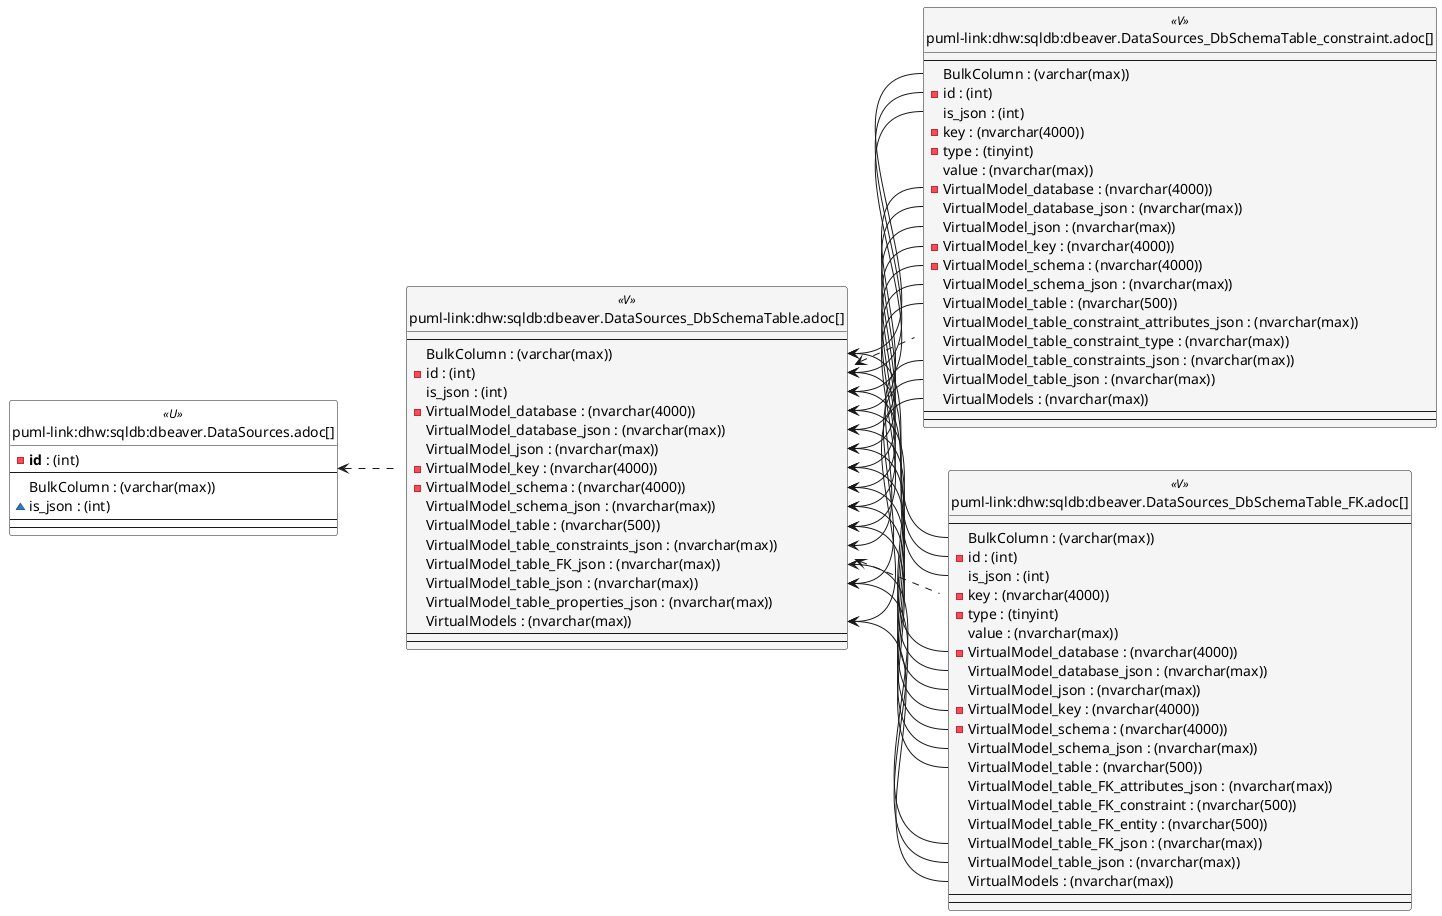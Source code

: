 @startuml
left to right direction
'top to bottom direction
hide circle
'avoide "." issues:
set namespaceSeparator none


skinparam class {
  BackgroundColor White
  BackgroundColor<<FN>> Yellow
  BackgroundColor<<FS>> Yellow
  BackgroundColor<<FT>> LightGray
  BackgroundColor<<IF>> Yellow
  BackgroundColor<<IS>> Yellow
  BackgroundColor<<P>> Aqua
  BackgroundColor<<PC>> Aqua
  BackgroundColor<<SN>> Yellow
  BackgroundColor<<SO>> SlateBlue
  BackgroundColor<<TF>> LightGray
  BackgroundColor<<TR>> Tomato
  BackgroundColor<<U>> White
  BackgroundColor<<V>> WhiteSmoke
  BackgroundColor<<X>> Aqua
  BackgroundColor<<external>> AliceBlue
}


entity "puml-link:dhw:sqldb:dbeaver.DataSources.adoc[]" as dbeaver.DataSources << U >> {
  - **id** : (int)
  --
  BulkColumn : (varchar(max))
  ~ is_json : (int)
  --
  --
}

entity "puml-link:dhw:sqldb:dbeaver.DataSources_DbSchemaTable.adoc[]" as dbeaver.DataSources_DbSchemaTable << V >> {
  --
  BulkColumn : (varchar(max))
  - id : (int)
  is_json : (int)
  - VirtualModel_database : (nvarchar(4000))
  VirtualModel_database_json : (nvarchar(max))
  VirtualModel_json : (nvarchar(max))
  - VirtualModel_key : (nvarchar(4000))
  - VirtualModel_schema : (nvarchar(4000))
  VirtualModel_schema_json : (nvarchar(max))
  VirtualModel_table : (nvarchar(500))
  VirtualModel_table_constraints_json : (nvarchar(max))
  VirtualModel_table_FK_json : (nvarchar(max))
  VirtualModel_table_json : (nvarchar(max))
  VirtualModel_table_properties_json : (nvarchar(max))
  VirtualModels : (nvarchar(max))
  --
  --
}

entity "puml-link:dhw:sqldb:dbeaver.DataSources_DbSchemaTable_constraint.adoc[]" as dbeaver.DataSources_DbSchemaTable_constraint << V >> {
  --
  BulkColumn : (varchar(max))
  - id : (int)
  is_json : (int)
  - key : (nvarchar(4000))
  - type : (tinyint)
  value : (nvarchar(max))
  - VirtualModel_database : (nvarchar(4000))
  VirtualModel_database_json : (nvarchar(max))
  VirtualModel_json : (nvarchar(max))
  - VirtualModel_key : (nvarchar(4000))
  - VirtualModel_schema : (nvarchar(4000))
  VirtualModel_schema_json : (nvarchar(max))
  VirtualModel_table : (nvarchar(500))
  VirtualModel_table_constraint_attributes_json : (nvarchar(max))
  VirtualModel_table_constraint_type : (nvarchar(max))
  VirtualModel_table_constraints_json : (nvarchar(max))
  VirtualModel_table_json : (nvarchar(max))
  VirtualModels : (nvarchar(max))
  --
  --
}

entity "puml-link:dhw:sqldb:dbeaver.DataSources_DbSchemaTable_FK.adoc[]" as dbeaver.DataSources_DbSchemaTable_FK << V >> {
  --
  BulkColumn : (varchar(max))
  - id : (int)
  is_json : (int)
  - key : (nvarchar(4000))
  - type : (tinyint)
  value : (nvarchar(max))
  - VirtualModel_database : (nvarchar(4000))
  VirtualModel_database_json : (nvarchar(max))
  VirtualModel_json : (nvarchar(max))
  - VirtualModel_key : (nvarchar(4000))
  - VirtualModel_schema : (nvarchar(4000))
  VirtualModel_schema_json : (nvarchar(max))
  VirtualModel_table : (nvarchar(500))
  VirtualModel_table_FK_attributes_json : (nvarchar(max))
  VirtualModel_table_FK_constraint : (nvarchar(500))
  VirtualModel_table_FK_entity : (nvarchar(500))
  VirtualModel_table_FK_json : (nvarchar(max))
  VirtualModel_table_json : (nvarchar(max))
  VirtualModels : (nvarchar(max))
  --
  --
}

dbeaver.DataSources <.. dbeaver.DataSources_DbSchemaTable
dbeaver.DataSources_DbSchemaTable <.. dbeaver.DataSources_DbSchemaTable_constraint
dbeaver.DataSources_DbSchemaTable <.. dbeaver.DataSources_DbSchemaTable_FK
"dbeaver.DataSources_DbSchemaTable::BulkColumn" <-- "dbeaver.DataSources_DbSchemaTable_constraint::BulkColumn"
"dbeaver.DataSources_DbSchemaTable::BulkColumn" <-- "dbeaver.DataSources_DbSchemaTable_FK::BulkColumn"
"dbeaver.DataSources_DbSchemaTable::id" <-- "dbeaver.DataSources_DbSchemaTable_constraint::id"
"dbeaver.DataSources_DbSchemaTable::id" <-- "dbeaver.DataSources_DbSchemaTable_FK::id"
"dbeaver.DataSources_DbSchemaTable::is_json" <-- "dbeaver.DataSources_DbSchemaTable_constraint::is_json"
"dbeaver.DataSources_DbSchemaTable::is_json" <-- "dbeaver.DataSources_DbSchemaTable_FK::is_json"
"dbeaver.DataSources_DbSchemaTable::VirtualModel_database" <-- "dbeaver.DataSources_DbSchemaTable_constraint::VirtualModel_database"
"dbeaver.DataSources_DbSchemaTable::VirtualModel_database" <-- "dbeaver.DataSources_DbSchemaTable_FK::VirtualModel_database"
"dbeaver.DataSources_DbSchemaTable::VirtualModel_database_json" <-- "dbeaver.DataSources_DbSchemaTable_constraint::VirtualModel_database_json"
"dbeaver.DataSources_DbSchemaTable::VirtualModel_database_json" <-- "dbeaver.DataSources_DbSchemaTable_FK::VirtualModel_database_json"
"dbeaver.DataSources_DbSchemaTable::VirtualModel_json" <-- "dbeaver.DataSources_DbSchemaTable_constraint::VirtualModel_json"
"dbeaver.DataSources_DbSchemaTable::VirtualModel_json" <-- "dbeaver.DataSources_DbSchemaTable_FK::VirtualModel_json"
"dbeaver.DataSources_DbSchemaTable::VirtualModel_key" <-- "dbeaver.DataSources_DbSchemaTable_constraint::VirtualModel_key"
"dbeaver.DataSources_DbSchemaTable::VirtualModel_key" <-- "dbeaver.DataSources_DbSchemaTable_FK::VirtualModel_key"
"dbeaver.DataSources_DbSchemaTable::VirtualModel_schema" <-- "dbeaver.DataSources_DbSchemaTable_constraint::VirtualModel_schema"
"dbeaver.DataSources_DbSchemaTable::VirtualModel_schema" <-- "dbeaver.DataSources_DbSchemaTable_FK::VirtualModel_schema"
"dbeaver.DataSources_DbSchemaTable::VirtualModel_schema_json" <-- "dbeaver.DataSources_DbSchemaTable_constraint::VirtualModel_schema_json"
"dbeaver.DataSources_DbSchemaTable::VirtualModel_schema_json" <-- "dbeaver.DataSources_DbSchemaTable_FK::VirtualModel_schema_json"
"dbeaver.DataSources_DbSchemaTable::VirtualModel_table" <-- "dbeaver.DataSources_DbSchemaTable_constraint::VirtualModel_table"
"dbeaver.DataSources_DbSchemaTable::VirtualModel_table" <-- "dbeaver.DataSources_DbSchemaTable_FK::VirtualModel_table"
"dbeaver.DataSources_DbSchemaTable::VirtualModel_table_constraints_json" <-- "dbeaver.DataSources_DbSchemaTable_constraint::VirtualModel_table_constraints_json"
"dbeaver.DataSources_DbSchemaTable::VirtualModel_table_FK_json" <-- "dbeaver.DataSources_DbSchemaTable_FK::VirtualModel_table_FK_json"
"dbeaver.DataSources_DbSchemaTable::VirtualModel_table_json" <-- "dbeaver.DataSources_DbSchemaTable_constraint::VirtualModel_table_json"
"dbeaver.DataSources_DbSchemaTable::VirtualModel_table_json" <-- "dbeaver.DataSources_DbSchemaTable_FK::VirtualModel_table_json"
"dbeaver.DataSources_DbSchemaTable::VirtualModels" <-- "dbeaver.DataSources_DbSchemaTable_constraint::VirtualModels"
"dbeaver.DataSources_DbSchemaTable::VirtualModels" <-- "dbeaver.DataSources_DbSchemaTable_FK::VirtualModels"
@enduml

